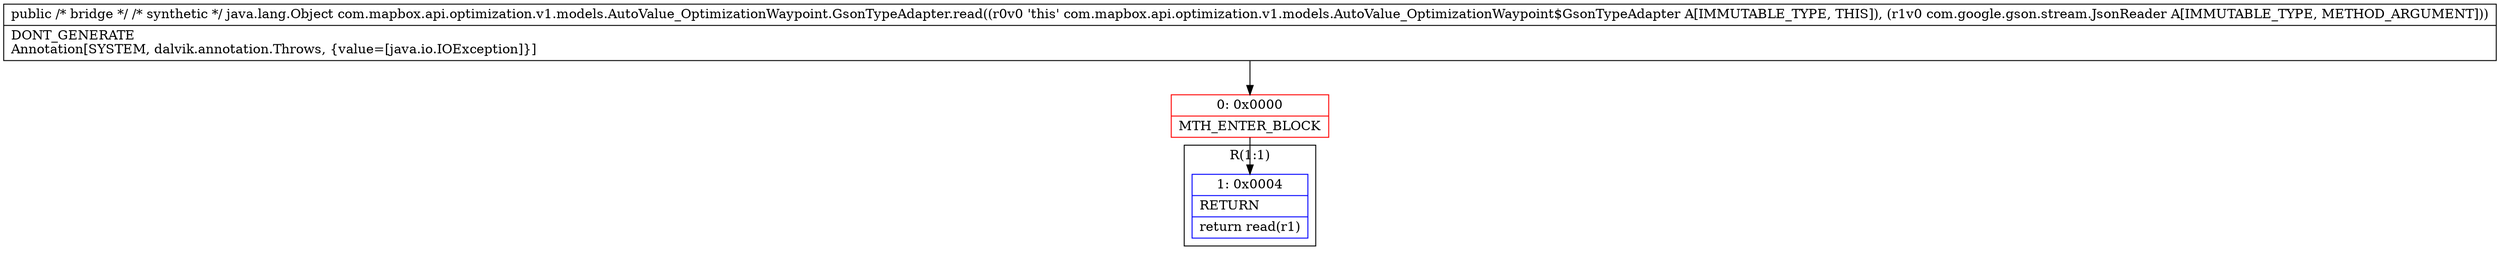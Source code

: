 digraph "CFG forcom.mapbox.api.optimization.v1.models.AutoValue_OptimizationWaypoint.GsonTypeAdapter.read(Lcom\/google\/gson\/stream\/JsonReader;)Ljava\/lang\/Object;" {
subgraph cluster_Region_96517366 {
label = "R(1:1)";
node [shape=record,color=blue];
Node_1 [shape=record,label="{1\:\ 0x0004|RETURN\l|return read(r1)\l}"];
}
Node_0 [shape=record,color=red,label="{0\:\ 0x0000|MTH_ENTER_BLOCK\l}"];
MethodNode[shape=record,label="{public \/* bridge *\/ \/* synthetic *\/ java.lang.Object com.mapbox.api.optimization.v1.models.AutoValue_OptimizationWaypoint.GsonTypeAdapter.read((r0v0 'this' com.mapbox.api.optimization.v1.models.AutoValue_OptimizationWaypoint$GsonTypeAdapter A[IMMUTABLE_TYPE, THIS]), (r1v0 com.google.gson.stream.JsonReader A[IMMUTABLE_TYPE, METHOD_ARGUMENT]))  | DONT_GENERATE\lAnnotation[SYSTEM, dalvik.annotation.Throws, \{value=[java.io.IOException]\}]\l}"];
MethodNode -> Node_0;
Node_0 -> Node_1;
}

